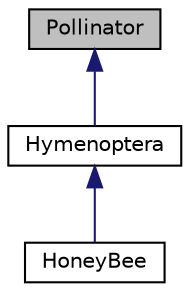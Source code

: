 digraph "Pollinator"
{
 // LATEX_PDF_SIZE
  edge [fontname="Helvetica",fontsize="10",labelfontname="Helvetica",labelfontsize="10"];
  node [fontname="Helvetica",fontsize="10",shape=record];
  Node1 [label="Pollinator",height=0.2,width=0.4,color="black", fillcolor="grey75", style="filled", fontcolor="black",tooltip=" "];
  Node1 -> Node2 [dir="back",color="midnightblue",fontsize="10",style="solid",fontname="Helvetica"];
  Node2 [label="Hymenoptera",height=0.2,width=0.4,color="black", fillcolor="white", style="filled",URL="$classHymenoptera.html",tooltip=" "];
  Node2 -> Node3 [dir="back",color="midnightblue",fontsize="10",style="solid",fontname="Helvetica"];
  Node3 [label="HoneyBee",height=0.2,width=0.4,color="black", fillcolor="white", style="filled",URL="$classHoneyBee.html",tooltip=" "];
}
